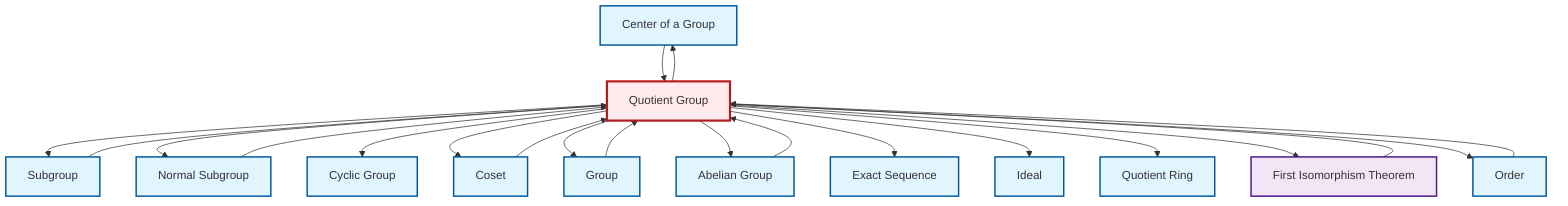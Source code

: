 graph TD
    classDef definition fill:#e1f5fe,stroke:#01579b,stroke-width:2px
    classDef theorem fill:#f3e5f5,stroke:#4a148c,stroke-width:2px
    classDef axiom fill:#fff3e0,stroke:#e65100,stroke-width:2px
    classDef example fill:#e8f5e9,stroke:#1b5e20,stroke-width:2px
    classDef current fill:#ffebee,stroke:#b71c1c,stroke-width:3px
    def-center-of-group["Center of a Group"]:::definition
    def-subgroup["Subgroup"]:::definition
    def-exact-sequence["Exact Sequence"]:::definition
    def-ideal["Ideal"]:::definition
    def-quotient-group["Quotient Group"]:::definition
    def-group["Group"]:::definition
    def-normal-subgroup["Normal Subgroup"]:::definition
    def-order["Order"]:::definition
    def-abelian-group["Abelian Group"]:::definition
    def-quotient-ring["Quotient Ring"]:::definition
    def-cyclic-group["Cyclic Group"]:::definition
    thm-first-isomorphism["First Isomorphism Theorem"]:::theorem
    def-coset["Coset"]:::definition
    def-quotient-group --> def-subgroup
    def-quotient-group --> def-normal-subgroup
    def-abelian-group --> def-quotient-group
    def-quotient-group --> def-cyclic-group
    def-quotient-group --> def-coset
    def-quotient-group --> def-group
    def-quotient-group --> def-abelian-group
    def-quotient-group --> def-exact-sequence
    thm-first-isomorphism --> def-quotient-group
    def-quotient-group --> def-ideal
    def-coset --> def-quotient-group
    def-quotient-group --> def-center-of-group
    def-group --> def-quotient-group
    def-quotient-group --> def-quotient-ring
    def-subgroup --> def-quotient-group
    def-normal-subgroup --> def-quotient-group
    def-quotient-group --> thm-first-isomorphism
    def-order --> def-quotient-group
    def-quotient-group --> def-order
    def-center-of-group --> def-quotient-group
    class def-quotient-group current